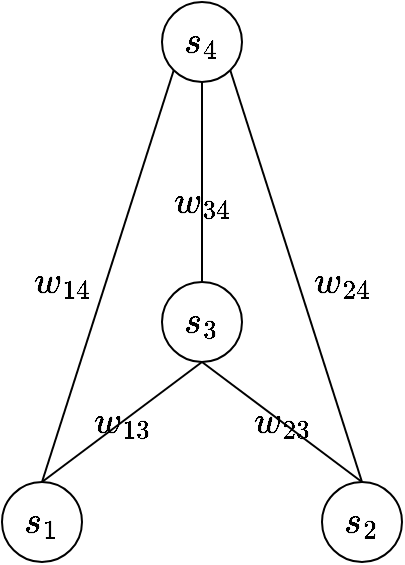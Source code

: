 <mxfile version="12.4.7" type="device"><diagram id="R3Rimx_7JQxo_IJCConA" name="Page-1"><mxGraphModel dx="670" dy="1063" grid="1" gridSize="10" guides="1" tooltips="1" connect="1" arrows="1" fold="1" page="1" pageScale="1" pageWidth="827" pageHeight="1169" math="1" shadow="0"><root><mxCell id="0"/><mxCell id="1" parent="0"/><mxCell id="8LTmNO5QGTqv_hXZ0WbK-1" value="`s_4`" style="ellipse;whiteSpace=wrap;html=1;aspect=fixed;fontSize=16;" vertex="1" parent="1"><mxGeometry x="240" y="160" width="40" height="40" as="geometry"/></mxCell><mxCell id="8LTmNO5QGTqv_hXZ0WbK-8" style="edgeStyle=none;rounded=0;orthogonalLoop=1;jettySize=auto;html=1;exitX=0.5;exitY=0;exitDx=0;exitDy=0;entryX=0.5;entryY=1;entryDx=0;entryDy=0;endArrow=none;endFill=0;fontSize=16;" edge="1" parent="1" source="8LTmNO5QGTqv_hXZ0WbK-2" target="8LTmNO5QGTqv_hXZ0WbK-1"><mxGeometry relative="1" as="geometry"/></mxCell><mxCell id="8LTmNO5QGTqv_hXZ0WbK-2" value="`s_3`" style="ellipse;whiteSpace=wrap;html=1;aspect=fixed;fontSize=16;" vertex="1" parent="1"><mxGeometry x="240" y="300" width="40" height="40" as="geometry"/></mxCell><mxCell id="8LTmNO5QGTqv_hXZ0WbK-7" style="edgeStyle=none;rounded=0;orthogonalLoop=1;jettySize=auto;html=1;exitX=0.5;exitY=0;exitDx=0;exitDy=0;entryX=0.5;entryY=1;entryDx=0;entryDy=0;endArrow=none;endFill=0;fontSize=16;" edge="1" parent="1" source="8LTmNO5QGTqv_hXZ0WbK-3" target="8LTmNO5QGTqv_hXZ0WbK-2"><mxGeometry relative="1" as="geometry"/></mxCell><mxCell id="8LTmNO5QGTqv_hXZ0WbK-10" style="edgeStyle=none;rounded=0;orthogonalLoop=1;jettySize=auto;html=1;exitX=0.5;exitY=0;exitDx=0;exitDy=0;entryX=0;entryY=1;entryDx=0;entryDy=0;endArrow=none;endFill=0;fontSize=16;" edge="1" parent="1" source="8LTmNO5QGTqv_hXZ0WbK-3" target="8LTmNO5QGTqv_hXZ0WbK-1"><mxGeometry relative="1" as="geometry"/></mxCell><mxCell id="8LTmNO5QGTqv_hXZ0WbK-3" value="`s_1`" style="ellipse;whiteSpace=wrap;html=1;aspect=fixed;fontSize=16;" vertex="1" parent="1"><mxGeometry x="160" y="400" width="40" height="40" as="geometry"/></mxCell><mxCell id="8LTmNO5QGTqv_hXZ0WbK-6" style="edgeStyle=none;rounded=0;orthogonalLoop=1;jettySize=auto;html=1;exitX=0.5;exitY=0;exitDx=0;exitDy=0;entryX=0.5;entryY=1;entryDx=0;entryDy=0;endArrow=none;endFill=0;fontSize=16;" edge="1" parent="1" source="8LTmNO5QGTqv_hXZ0WbK-4" target="8LTmNO5QGTqv_hXZ0WbK-2"><mxGeometry relative="1" as="geometry"/></mxCell><mxCell id="8LTmNO5QGTqv_hXZ0WbK-11" style="edgeStyle=none;rounded=0;orthogonalLoop=1;jettySize=auto;html=1;exitX=0.5;exitY=0;exitDx=0;exitDy=0;entryX=1;entryY=1;entryDx=0;entryDy=0;endArrow=none;endFill=0;fontSize=16;" edge="1" parent="1" source="8LTmNO5QGTqv_hXZ0WbK-4" target="8LTmNO5QGTqv_hXZ0WbK-1"><mxGeometry relative="1" as="geometry"/></mxCell><mxCell id="8LTmNO5QGTqv_hXZ0WbK-4" value="`s_2`" style="ellipse;whiteSpace=wrap;html=1;aspect=fixed;fontSize=16;" vertex="1" parent="1"><mxGeometry x="320" y="400" width="40" height="40" as="geometry"/></mxCell><mxCell id="8LTmNO5QGTqv_hXZ0WbK-13" value="`w_{14}`" style="text;html=1;strokeColor=none;fillColor=none;align=center;verticalAlign=middle;whiteSpace=wrap;rounded=0;fontSize=16;" vertex="1" parent="1"><mxGeometry x="170" y="290" width="40" height="20" as="geometry"/></mxCell><mxCell id="8LTmNO5QGTqv_hXZ0WbK-14" value="`w_{24}`" style="text;html=1;strokeColor=none;fillColor=none;align=center;verticalAlign=middle;whiteSpace=wrap;rounded=0;fontSize=16;" vertex="1" parent="1"><mxGeometry x="310" y="290" width="40" height="20" as="geometry"/></mxCell><mxCell id="8LTmNO5QGTqv_hXZ0WbK-15" value="`w_{34}`" style="text;html=1;strokeColor=none;fillColor=none;align=center;verticalAlign=middle;whiteSpace=wrap;rounded=0;fontSize=16;" vertex="1" parent="1"><mxGeometry x="240" y="250" width="40" height="20" as="geometry"/></mxCell><mxCell id="8LTmNO5QGTqv_hXZ0WbK-16" value="`w_{13}`" style="text;html=1;strokeColor=none;fillColor=none;align=center;verticalAlign=middle;whiteSpace=wrap;rounded=0;fontSize=16;" vertex="1" parent="1"><mxGeometry x="200" y="360" width="40" height="20" as="geometry"/></mxCell><mxCell id="8LTmNO5QGTqv_hXZ0WbK-17" value="`w_{23}`" style="text;html=1;strokeColor=none;fillColor=none;align=center;verticalAlign=middle;whiteSpace=wrap;rounded=0;fontSize=16;" vertex="1" parent="1"><mxGeometry x="280" y="360" width="40" height="20" as="geometry"/></mxCell></root></mxGraphModel></diagram></mxfile>